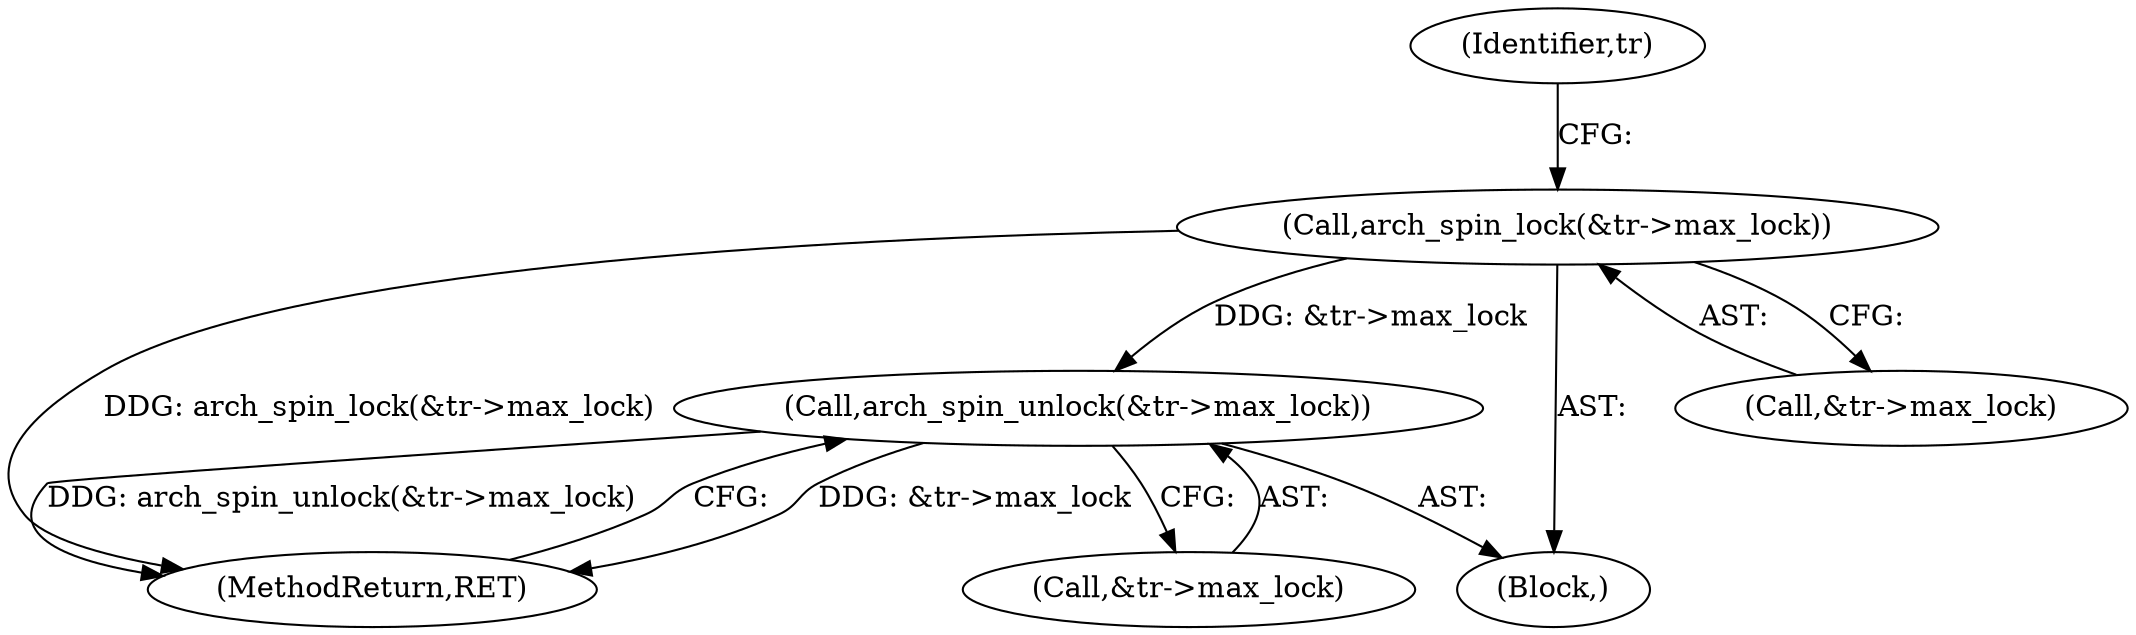 digraph "0_linux_81f9c4e4177d31ced6f52a89bb70e93bfb77ca03_0@pointer" {
"1000128" [label="(Call,arch_spin_lock(&tr->max_lock))"];
"1000148" [label="(Call,arch_spin_unlock(&tr->max_lock))"];
"1000149" [label="(Call,&tr->max_lock)"];
"1000153" [label="(MethodReturn,RET)"];
"1000128" [label="(Call,arch_spin_lock(&tr->max_lock))"];
"1000105" [label="(Block,)"];
"1000129" [label="(Call,&tr->max_lock)"];
"1000148" [label="(Call,arch_spin_unlock(&tr->max_lock))"];
"1000136" [label="(Identifier,tr)"];
"1000128" -> "1000105"  [label="AST: "];
"1000128" -> "1000129"  [label="CFG: "];
"1000129" -> "1000128"  [label="AST: "];
"1000136" -> "1000128"  [label="CFG: "];
"1000128" -> "1000153"  [label="DDG: arch_spin_lock(&tr->max_lock)"];
"1000128" -> "1000148"  [label="DDG: &tr->max_lock"];
"1000148" -> "1000105"  [label="AST: "];
"1000148" -> "1000149"  [label="CFG: "];
"1000149" -> "1000148"  [label="AST: "];
"1000153" -> "1000148"  [label="CFG: "];
"1000148" -> "1000153"  [label="DDG: &tr->max_lock"];
"1000148" -> "1000153"  [label="DDG: arch_spin_unlock(&tr->max_lock)"];
}
